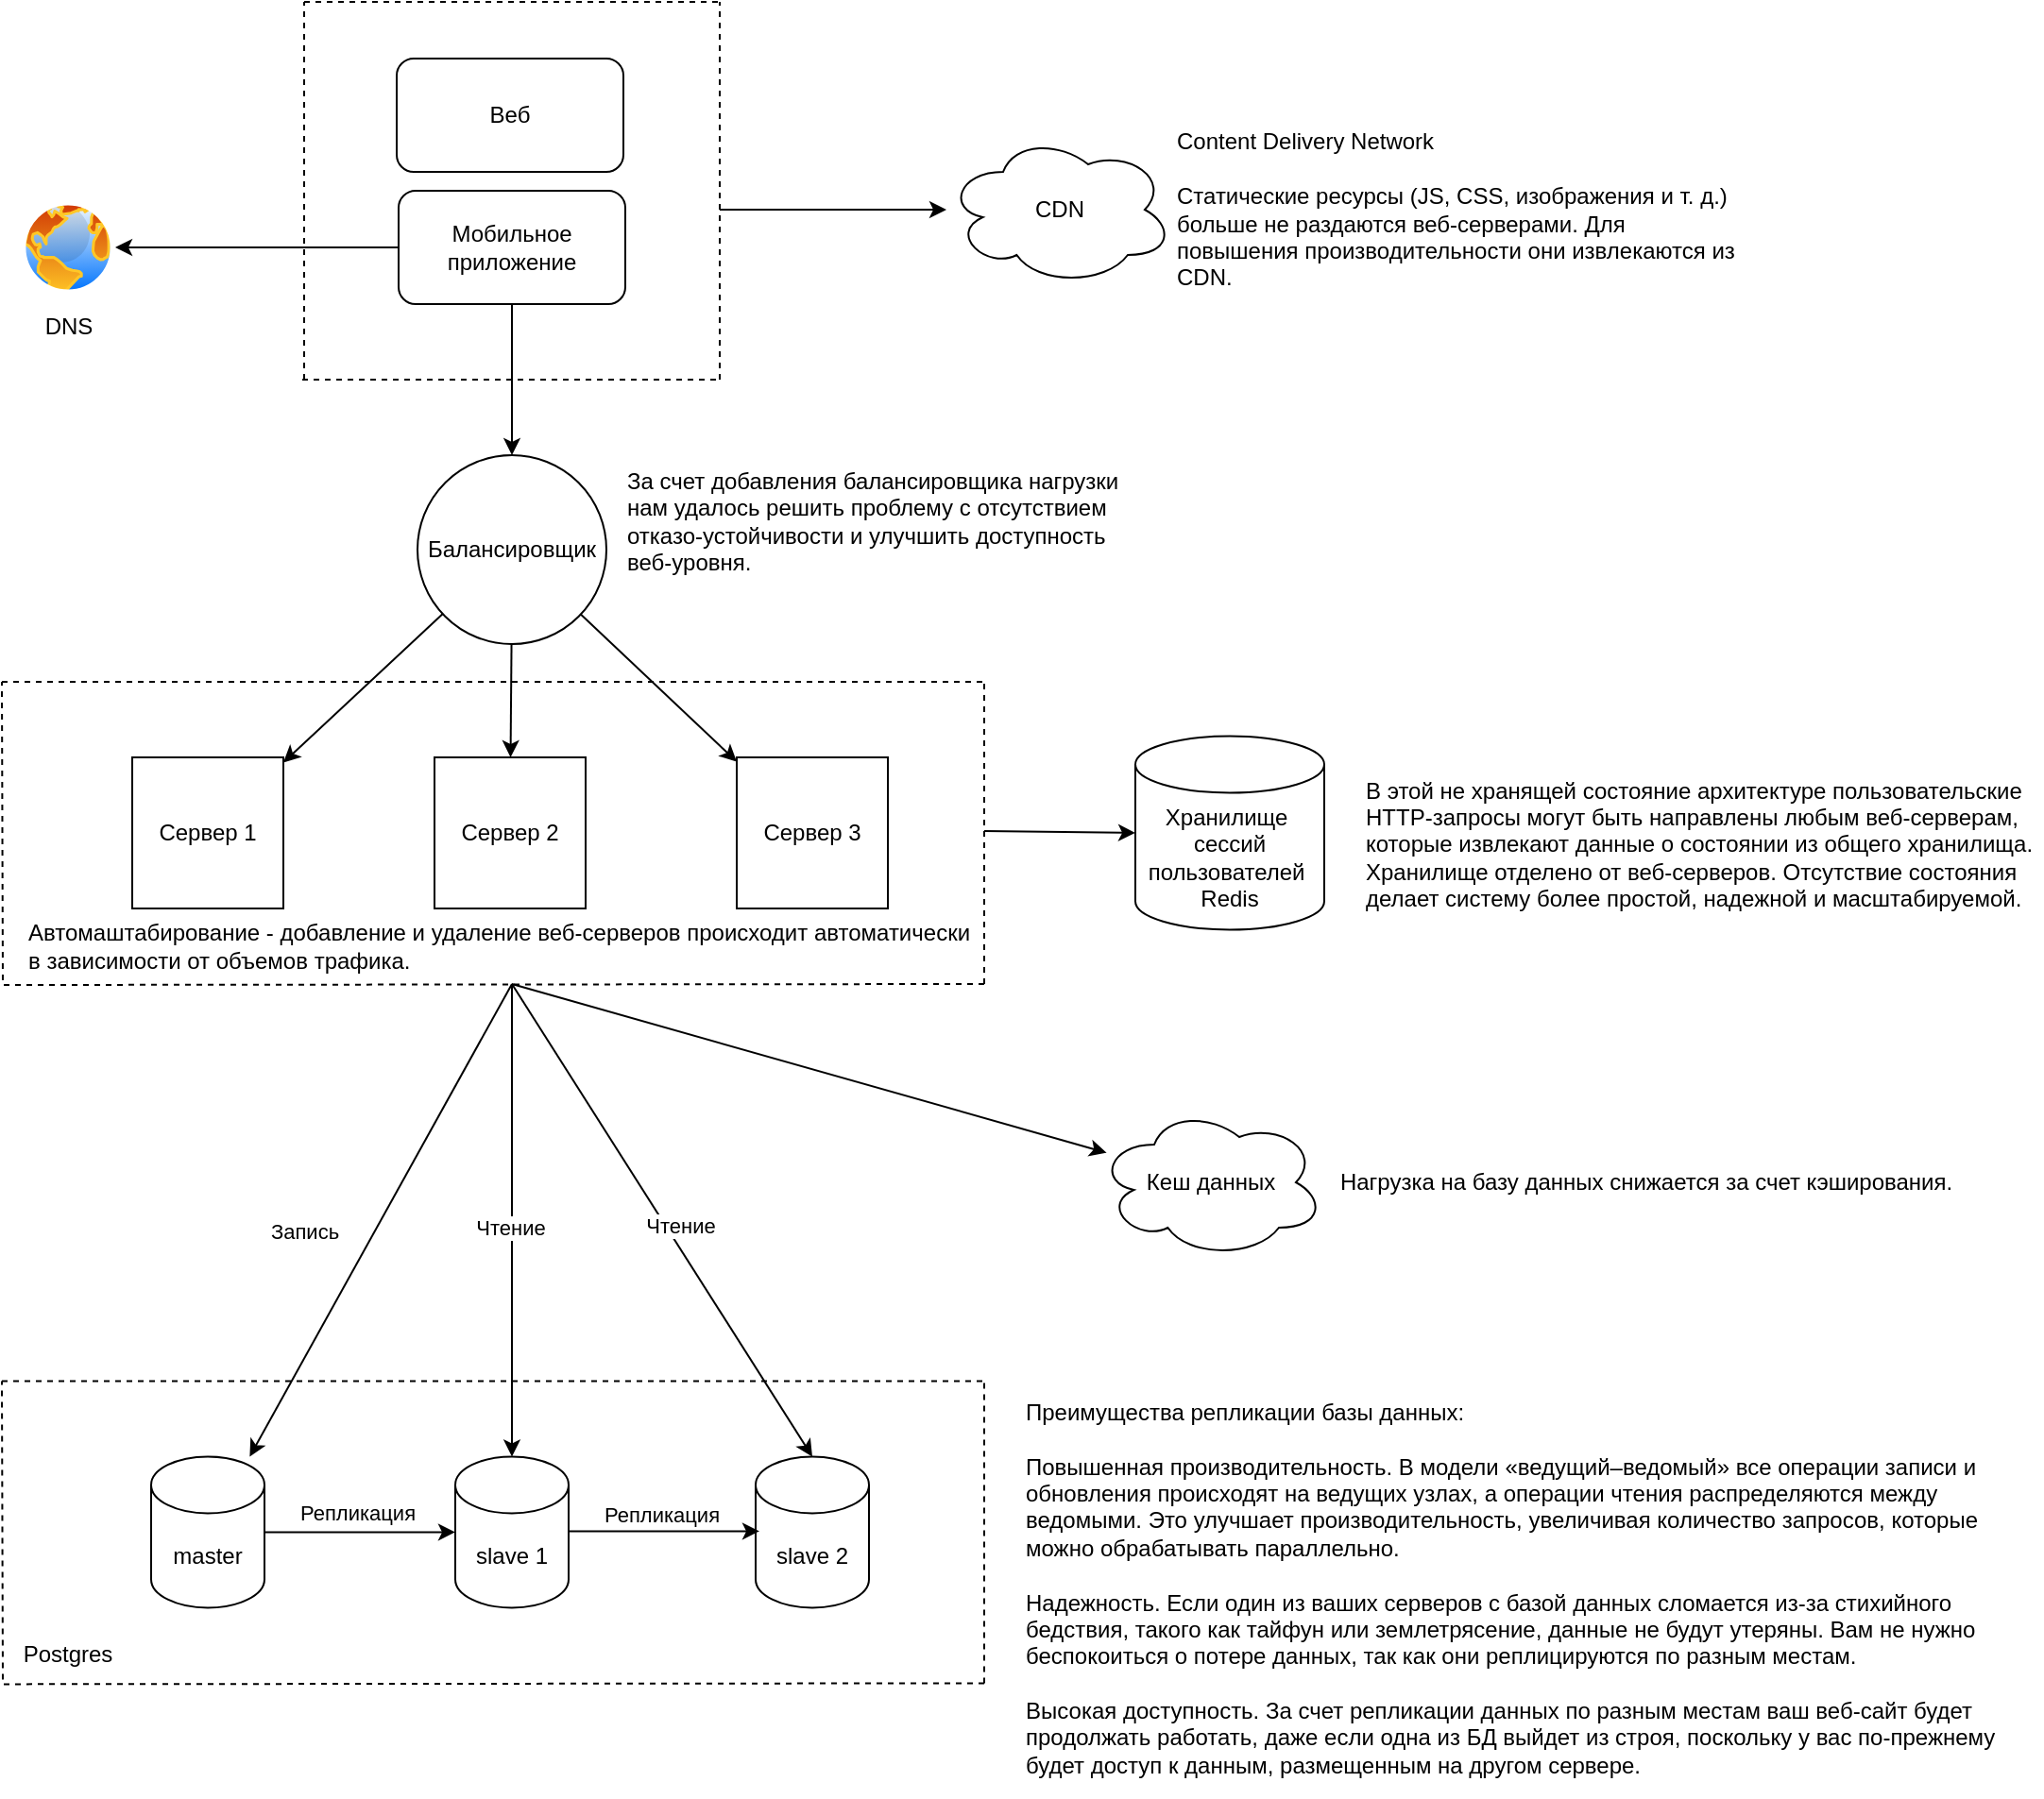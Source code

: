 <mxfile version="24.7.1" type="github">
  <diagram name="Страница — 1" id="w-XadC4w1YWJLaA7918E">
    <mxGraphModel dx="792" dy="1602" grid="1" gridSize="10" guides="1" tooltips="1" connect="1" arrows="1" fold="1" page="1" pageScale="1" pageWidth="827" pageHeight="1169" math="0" shadow="0">
      <root>
        <mxCell id="0" />
        <mxCell id="1" parent="0" />
        <mxCell id="VS8hZ2luYvlLE1ftjhRM-3" value="DNS" style="image;aspect=fixed;perimeter=ellipsePerimeter;html=1;align=center;shadow=0;dashed=0;spacingTop=3;image=img/lib/active_directory/internet_globe.svg;" parent="1" vertex="1">
          <mxGeometry x="130" y="65" width="50" height="50" as="geometry" />
        </mxCell>
        <mxCell id="VS8hZ2luYvlLE1ftjhRM-5" value="" style="endArrow=classic;html=1;rounded=0;" parent="1" source="VS8hZ2luYvlLE1ftjhRM-8" target="VS8hZ2luYvlLE1ftjhRM-3" edge="1">
          <mxGeometry width="50" height="50" relative="1" as="geometry">
            <mxPoint x="360" y="90" as="sourcePoint" />
            <mxPoint x="300" y="150" as="targetPoint" />
          </mxGeometry>
        </mxCell>
        <mxCell id="VS8hZ2luYvlLE1ftjhRM-6" value="Балансировщик" style="ellipse;whiteSpace=wrap;html=1;aspect=fixed;" parent="1" vertex="1">
          <mxGeometry x="340" y="200" width="100" height="100" as="geometry" />
        </mxCell>
        <mxCell id="VS8hZ2luYvlLE1ftjhRM-7" value="" style="endArrow=classic;html=1;rounded=0;" parent="1" source="VS8hZ2luYvlLE1ftjhRM-8" target="VS8hZ2luYvlLE1ftjhRM-6" edge="1">
          <mxGeometry width="50" height="50" relative="1" as="geometry">
            <mxPoint x="397" y="150" as="sourcePoint" />
            <mxPoint x="370" y="160" as="targetPoint" />
          </mxGeometry>
        </mxCell>
        <mxCell id="VS8hZ2luYvlLE1ftjhRM-8" value="Мобильное приложение" style="rounded=1;whiteSpace=wrap;html=1;" parent="1" vertex="1">
          <mxGeometry x="330" y="60" width="120" height="60" as="geometry" />
        </mxCell>
        <mxCell id="VS8hZ2luYvlLE1ftjhRM-10" value="Сервер 1" style="whiteSpace=wrap;html=1;aspect=fixed;" parent="1" vertex="1">
          <mxGeometry x="189" y="360" width="80" height="80" as="geometry" />
        </mxCell>
        <mxCell id="VS8hZ2luYvlLE1ftjhRM-11" value="Веб" style="rounded=1;whiteSpace=wrap;html=1;" parent="1" vertex="1">
          <mxGeometry x="329" y="-10" width="120" height="60" as="geometry" />
        </mxCell>
        <mxCell id="VS8hZ2luYvlLE1ftjhRM-12" value="Сервер 2" style="whiteSpace=wrap;html=1;aspect=fixed;" parent="1" vertex="1">
          <mxGeometry x="349" y="360" width="80" height="80" as="geometry" />
        </mxCell>
        <mxCell id="VS8hZ2luYvlLE1ftjhRM-13" value="Сервер 3" style="whiteSpace=wrap;html=1;aspect=fixed;" parent="1" vertex="1">
          <mxGeometry x="509" y="360" width="80" height="80" as="geometry" />
        </mxCell>
        <mxCell id="VS8hZ2luYvlLE1ftjhRM-14" value="За счет добавления балансировщика нагрузки нам удалось решить проблему с отсутствием отказо-устойчивости и улучшить доступность веб-уровня." style="text;html=1;align=left;verticalAlign=middle;whiteSpace=wrap;rounded=0;" parent="1" vertex="1">
          <mxGeometry x="449" y="200" width="280" height="70" as="geometry" />
        </mxCell>
        <mxCell id="VS8hZ2luYvlLE1ftjhRM-15" value="" style="endArrow=classic;html=1;rounded=0;" parent="1" source="VS8hZ2luYvlLE1ftjhRM-6" target="VS8hZ2luYvlLE1ftjhRM-10" edge="1">
          <mxGeometry width="50" height="50" relative="1" as="geometry">
            <mxPoint x="50" y="250" as="sourcePoint" />
            <mxPoint x="100" y="200" as="targetPoint" />
          </mxGeometry>
        </mxCell>
        <mxCell id="VS8hZ2luYvlLE1ftjhRM-16" value="" style="endArrow=classic;html=1;rounded=0;" parent="1" source="VS8hZ2luYvlLE1ftjhRM-6" target="VS8hZ2luYvlLE1ftjhRM-12" edge="1">
          <mxGeometry width="50" height="50" relative="1" as="geometry">
            <mxPoint x="300" y="600" as="sourcePoint" />
            <mxPoint x="350" y="550" as="targetPoint" />
          </mxGeometry>
        </mxCell>
        <mxCell id="VS8hZ2luYvlLE1ftjhRM-17" value="" style="endArrow=classic;html=1;rounded=0;" parent="1" source="VS8hZ2luYvlLE1ftjhRM-6" target="VS8hZ2luYvlLE1ftjhRM-13" edge="1">
          <mxGeometry width="50" height="50" relative="1" as="geometry">
            <mxPoint x="470" y="570" as="sourcePoint" />
            <mxPoint x="520" y="520" as="targetPoint" />
          </mxGeometry>
        </mxCell>
        <mxCell id="VS8hZ2luYvlLE1ftjhRM-18" value="" style="endArrow=none;dashed=1;html=1;rounded=0;edgeStyle=orthogonalEdgeStyle;" parent="1" edge="1">
          <mxGeometry width="50" height="50" relative="1" as="geometry">
            <mxPoint x="640" y="480" as="sourcePoint" />
            <mxPoint x="120" y="320" as="targetPoint" />
          </mxGeometry>
        </mxCell>
        <mxCell id="VS8hZ2luYvlLE1ftjhRM-19" value="" style="endArrow=none;dashed=1;html=1;rounded=0;" parent="1" edge="1">
          <mxGeometry width="50" height="50" relative="1" as="geometry">
            <mxPoint x="640" y="480" as="sourcePoint" />
            <mxPoint x="640" y="320" as="targetPoint" />
          </mxGeometry>
        </mxCell>
        <mxCell id="VS8hZ2luYvlLE1ftjhRM-20" value="" style="endArrow=none;dashed=1;html=1;rounded=0;" parent="1" edge="1">
          <mxGeometry width="50" height="50" relative="1" as="geometry">
            <mxPoint x="120" y="320" as="sourcePoint" />
            <mxPoint x="640" y="320" as="targetPoint" />
          </mxGeometry>
        </mxCell>
        <mxCell id="VS8hZ2luYvlLE1ftjhRM-22" value="" style="endArrow=none;dashed=1;html=1;rounded=0;edgeStyle=orthogonalEdgeStyle;" parent="1" edge="1">
          <mxGeometry width="50" height="50" relative="1" as="geometry">
            <mxPoint x="640" y="850.22" as="sourcePoint" />
            <mxPoint x="120" y="690.22" as="targetPoint" />
          </mxGeometry>
        </mxCell>
        <mxCell id="VS8hZ2luYvlLE1ftjhRM-23" value="" style="endArrow=none;dashed=1;html=1;rounded=0;" parent="1" edge="1">
          <mxGeometry width="50" height="50" relative="1" as="geometry">
            <mxPoint x="640" y="850.22" as="sourcePoint" />
            <mxPoint x="640" y="690.22" as="targetPoint" />
          </mxGeometry>
        </mxCell>
        <mxCell id="VS8hZ2luYvlLE1ftjhRM-24" value="" style="endArrow=none;dashed=1;html=1;rounded=0;" parent="1" edge="1">
          <mxGeometry width="50" height="50" relative="1" as="geometry">
            <mxPoint x="120" y="690.22" as="sourcePoint" />
            <mxPoint x="640" y="690.22" as="targetPoint" />
          </mxGeometry>
        </mxCell>
        <mxCell id="VS8hZ2luYvlLE1ftjhRM-25" value="master" style="shape=cylinder3;whiteSpace=wrap;html=1;boundedLbl=1;backgroundOutline=1;size=15;" parent="1" vertex="1">
          <mxGeometry x="199" y="730.22" width="60" height="80" as="geometry" />
        </mxCell>
        <mxCell id="VS8hZ2luYvlLE1ftjhRM-26" value="slave 1" style="shape=cylinder3;whiteSpace=wrap;html=1;boundedLbl=1;backgroundOutline=1;size=15;" parent="1" vertex="1">
          <mxGeometry x="360" y="730.22" width="60" height="80" as="geometry" />
        </mxCell>
        <mxCell id="VS8hZ2luYvlLE1ftjhRM-27" value="slave 2" style="shape=cylinder3;whiteSpace=wrap;html=1;boundedLbl=1;backgroundOutline=1;size=15;" parent="1" vertex="1">
          <mxGeometry x="519" y="730.22" width="60" height="80" as="geometry" />
        </mxCell>
        <mxCell id="VS8hZ2luYvlLE1ftjhRM-28" value="" style="endArrow=classic;html=1;rounded=0;" parent="1" target="VS8hZ2luYvlLE1ftjhRM-25" edge="1">
          <mxGeometry width="50" height="50" relative="1" as="geometry">
            <mxPoint x="390" y="480" as="sourcePoint" />
            <mxPoint x="240" y="490" as="targetPoint" />
          </mxGeometry>
        </mxCell>
        <mxCell id="VS8hZ2luYvlLE1ftjhRM-29" value="Запись" style="edgeLabel;html=1;align=center;verticalAlign=middle;resizable=0;points=[];" parent="VS8hZ2luYvlLE1ftjhRM-28" vertex="1" connectable="0">
          <mxGeometry x="-0.046" y="2" relative="1" as="geometry">
            <mxPoint x="-46" y="10" as="offset" />
          </mxGeometry>
        </mxCell>
        <mxCell id="VS8hZ2luYvlLE1ftjhRM-30" value="" style="endArrow=classic;html=1;rounded=0;" parent="1" target="VS8hZ2luYvlLE1ftjhRM-26" edge="1">
          <mxGeometry width="50" height="50" relative="1" as="geometry">
            <mxPoint x="390" y="480" as="sourcePoint" />
            <mxPoint x="290" y="750" as="targetPoint" />
          </mxGeometry>
        </mxCell>
        <mxCell id="VS8hZ2luYvlLE1ftjhRM-31" value="Чтение" style="edgeLabel;html=1;align=center;verticalAlign=middle;resizable=0;points=[];" parent="VS8hZ2luYvlLE1ftjhRM-30" vertex="1" connectable="0">
          <mxGeometry x="0.231" y="-3" relative="1" as="geometry">
            <mxPoint x="2" y="-25" as="offset" />
          </mxGeometry>
        </mxCell>
        <mxCell id="VS8hZ2luYvlLE1ftjhRM-32" value="" style="endArrow=classic;html=1;rounded=0;entryX=0.5;entryY=0;entryDx=0;entryDy=0;entryPerimeter=0;" parent="1" target="VS8hZ2luYvlLE1ftjhRM-27" edge="1">
          <mxGeometry width="50" height="50" relative="1" as="geometry">
            <mxPoint x="390" y="480" as="sourcePoint" />
            <mxPoint x="549.5" y="570" as="targetPoint" />
          </mxGeometry>
        </mxCell>
        <mxCell id="VS8hZ2luYvlLE1ftjhRM-33" value="Чтение" style="edgeLabel;html=1;align=center;verticalAlign=middle;resizable=0;points=[];" parent="VS8hZ2luYvlLE1ftjhRM-32" vertex="1" connectable="0">
          <mxGeometry x="0.231" y="-3" relative="1" as="geometry">
            <mxPoint x="-7" y="-28" as="offset" />
          </mxGeometry>
        </mxCell>
        <mxCell id="VS8hZ2luYvlLE1ftjhRM-34" value="" style="endArrow=classic;html=1;rounded=0;exitX=1;exitY=0.5;exitDx=0;exitDy=0;exitPerimeter=0;entryX=0;entryY=0.5;entryDx=0;entryDy=0;entryPerimeter=0;" parent="1" source="VS8hZ2luYvlLE1ftjhRM-25" target="VS8hZ2luYvlLE1ftjhRM-26" edge="1">
          <mxGeometry width="50" height="50" relative="1" as="geometry">
            <mxPoint x="250" y="790.22" as="sourcePoint" />
            <mxPoint x="300" y="740.22" as="targetPoint" />
          </mxGeometry>
        </mxCell>
        <mxCell id="VS8hZ2luYvlLE1ftjhRM-35" value="Репликация" style="edgeLabel;html=1;align=center;verticalAlign=middle;resizable=0;points=[];" parent="VS8hZ2luYvlLE1ftjhRM-34" vertex="1" connectable="0">
          <mxGeometry x="-0.03" y="-2" relative="1" as="geometry">
            <mxPoint y="-12" as="offset" />
          </mxGeometry>
        </mxCell>
        <mxCell id="VS8hZ2luYvlLE1ftjhRM-37" value="" style="endArrow=classic;html=1;rounded=0;exitX=1;exitY=0.5;exitDx=0;exitDy=0;exitPerimeter=0;entryX=0;entryY=0.5;entryDx=0;entryDy=0;entryPerimeter=0;" parent="1" edge="1">
          <mxGeometry width="50" height="50" relative="1" as="geometry">
            <mxPoint x="420" y="769.72" as="sourcePoint" />
            <mxPoint x="521" y="769.72" as="targetPoint" />
          </mxGeometry>
        </mxCell>
        <mxCell id="VS8hZ2luYvlLE1ftjhRM-38" value="Репликация" style="edgeLabel;html=1;align=center;verticalAlign=middle;resizable=0;points=[];" parent="VS8hZ2luYvlLE1ftjhRM-37" vertex="1" connectable="0">
          <mxGeometry x="-0.03" y="-2" relative="1" as="geometry">
            <mxPoint y="-11" as="offset" />
          </mxGeometry>
        </mxCell>
        <mxCell id="VS8hZ2luYvlLE1ftjhRM-39" value="&lt;div&gt;Преимущества репликации базы данных:&lt;/div&gt;&lt;div&gt;&lt;br&gt;&lt;/div&gt;&lt;div&gt;Повышенная производительность. В модели «ведущий–ведомый» все операции записи и обновления происходят на ведущих узлах, а операции чтения распределяются между ведомыми. Это улучшает производительность, увеличивая количество запросов, которые можно обрабатывать параллельно.&lt;/div&gt;&lt;div&gt;&lt;br&gt;&lt;/div&gt;&lt;div&gt;Надежность. Если один из ваших серверов с базой данных сломается из-за стихийного бедствия, такого как тайфун или землетрясение, данные не будут утеряны. Вам не нужно беспокоиться о потере данных, так как они реплицируются по разным местам.&lt;/div&gt;&lt;div&gt;&lt;br&gt;&lt;/div&gt;&lt;div&gt;Высокая доступность. За счет репликации данных по разным местам ваш веб-сайт будет продолжать работать, даже если одна из БД выйдет из строя, поскольку у вас по-прежнему будет доступ к данным, размещенным на другом сервере.&lt;/div&gt;" style="text;html=1;align=left;verticalAlign=middle;whiteSpace=wrap;rounded=0;" parent="1" vertex="1">
          <mxGeometry x="660" y="690.22" width="531" height="220" as="geometry" />
        </mxCell>
        <mxCell id="VS8hZ2luYvlLE1ftjhRM-40" value="CDN" style="ellipse;shape=cloud;whiteSpace=wrap;html=1;" parent="1" vertex="1">
          <mxGeometry x="620" y="30" width="120" height="80" as="geometry" />
        </mxCell>
        <mxCell id="VS8hZ2luYvlLE1ftjhRM-41" value="Кеш данных" style="ellipse;shape=cloud;whiteSpace=wrap;html=1;" parent="1" vertex="1">
          <mxGeometry x="700" y="545" width="120" height="80" as="geometry" />
        </mxCell>
        <mxCell id="VS8hZ2luYvlLE1ftjhRM-42" value="" style="endArrow=none;dashed=1;html=1;rounded=0;" parent="1" edge="1">
          <mxGeometry width="50" height="50" relative="1" as="geometry">
            <mxPoint x="280" y="160" as="sourcePoint" />
            <mxPoint x="280" y="-40" as="targetPoint" />
          </mxGeometry>
        </mxCell>
        <mxCell id="VS8hZ2luYvlLE1ftjhRM-43" value="" style="endArrow=none;dashed=1;html=1;rounded=0;" parent="1" edge="1">
          <mxGeometry width="50" height="50" relative="1" as="geometry">
            <mxPoint x="280" y="-40" as="sourcePoint" />
            <mxPoint x="500" y="-40" as="targetPoint" />
          </mxGeometry>
        </mxCell>
        <mxCell id="VS8hZ2luYvlLE1ftjhRM-44" value="" style="endArrow=none;dashed=1;html=1;rounded=0;" parent="1" edge="1">
          <mxGeometry width="50" height="50" relative="1" as="geometry">
            <mxPoint x="500" y="160" as="sourcePoint" />
            <mxPoint x="500" y="-40" as="targetPoint" />
          </mxGeometry>
        </mxCell>
        <mxCell id="VS8hZ2luYvlLE1ftjhRM-45" value="" style="endArrow=none;dashed=1;html=1;rounded=0;" parent="1" edge="1">
          <mxGeometry width="50" height="50" relative="1" as="geometry">
            <mxPoint x="279" y="160" as="sourcePoint" />
            <mxPoint x="499" y="160" as="targetPoint" />
          </mxGeometry>
        </mxCell>
        <mxCell id="VS8hZ2luYvlLE1ftjhRM-46" value="" style="endArrow=classic;html=1;rounded=0;" parent="1" target="VS8hZ2luYvlLE1ftjhRM-40" edge="1">
          <mxGeometry width="50" height="50" relative="1" as="geometry">
            <mxPoint x="500" y="70" as="sourcePoint" />
            <mxPoint x="550" y="50" as="targetPoint" />
          </mxGeometry>
        </mxCell>
        <mxCell id="VS8hZ2luYvlLE1ftjhRM-47" value="&lt;div&gt;Content Delivery Network&lt;br&gt;&lt;/div&gt;&lt;div&gt;&lt;br&gt;&lt;/div&gt;Статические ресурсы (JS, CSS, изображения и т. д.) больше не раздаются веб-серверами. Для повышения производительности они извлекаются из CDN." style="text;html=1;align=left;verticalAlign=middle;whiteSpace=wrap;rounded=0;" parent="1" vertex="1">
          <mxGeometry x="740" y="17.5" width="303" height="105" as="geometry" />
        </mxCell>
        <mxCell id="VS8hZ2luYvlLE1ftjhRM-49" value="Хранилище&amp;nbsp;&lt;div&gt;сессий пользователей&amp;nbsp;&lt;/div&gt;&lt;div&gt;Redis&lt;/div&gt;" style="shape=cylinder3;whiteSpace=wrap;html=1;boundedLbl=1;backgroundOutline=1;size=15;" parent="1" vertex="1">
          <mxGeometry x="720" y="348.75" width="100" height="102.5" as="geometry" />
        </mxCell>
        <mxCell id="VS8hZ2luYvlLE1ftjhRM-50" value="" style="endArrow=classic;html=1;rounded=0;entryX=0;entryY=0.5;entryDx=0;entryDy=0;entryPerimeter=0;" parent="1" target="VS8hZ2luYvlLE1ftjhRM-49" edge="1">
          <mxGeometry width="50" height="50" relative="1" as="geometry">
            <mxPoint x="640" y="399" as="sourcePoint" />
            <mxPoint x="720" y="330" as="targetPoint" />
          </mxGeometry>
        </mxCell>
        <mxCell id="VS8hZ2luYvlLE1ftjhRM-51" value="Нагрузка на базу данных снижается за счет кэширования." style="text;html=1;align=center;verticalAlign=middle;resizable=0;points=[];autosize=1;strokeColor=none;fillColor=none;" parent="1" vertex="1">
          <mxGeometry x="810" y="570" width="360" height="30" as="geometry" />
        </mxCell>
        <mxCell id="VS8hZ2luYvlLE1ftjhRM-52" value="Postgres" style="text;html=1;align=center;verticalAlign=middle;whiteSpace=wrap;rounded=0;" parent="1" vertex="1">
          <mxGeometry x="125" y="820" width="60" height="30" as="geometry" />
        </mxCell>
        <mxCell id="VS8hZ2luYvlLE1ftjhRM-53" value="" style="endArrow=classic;html=1;rounded=0;" parent="1" target="VS8hZ2luYvlLE1ftjhRM-41" edge="1">
          <mxGeometry width="50" height="50" relative="1" as="geometry">
            <mxPoint x="390" y="480" as="sourcePoint" />
            <mxPoint x="530" y="500" as="targetPoint" />
          </mxGeometry>
        </mxCell>
        <mxCell id="VS8hZ2luYvlLE1ftjhRM-54" value="В этой не хранящей состояние архитектуре пользовательские HTTP-запросы могут быть направлены любым веб-серверам, которые извлекают данные о состоянии из общего хранилища. Хранилище отделено от веб-серверов. Отсутствие состояния делает систему более простой, надежной и масштабируемой." style="text;html=1;align=left;verticalAlign=middle;whiteSpace=wrap;rounded=0;" parent="1" vertex="1">
          <mxGeometry x="840" y="361.25" width="360" height="90" as="geometry" />
        </mxCell>
        <mxCell id="Dn2KK6lz2EkGwNmnKma5-1" value="Автомаштабирование - добавление и удаление веб-серверов происходит автоматически в зависимости от объемов трафика.&amp;nbsp;" style="text;html=1;align=left;verticalAlign=middle;whiteSpace=wrap;rounded=0;" vertex="1" parent="1">
          <mxGeometry x="132" y="445" width="505" height="30" as="geometry" />
        </mxCell>
      </root>
    </mxGraphModel>
  </diagram>
</mxfile>
